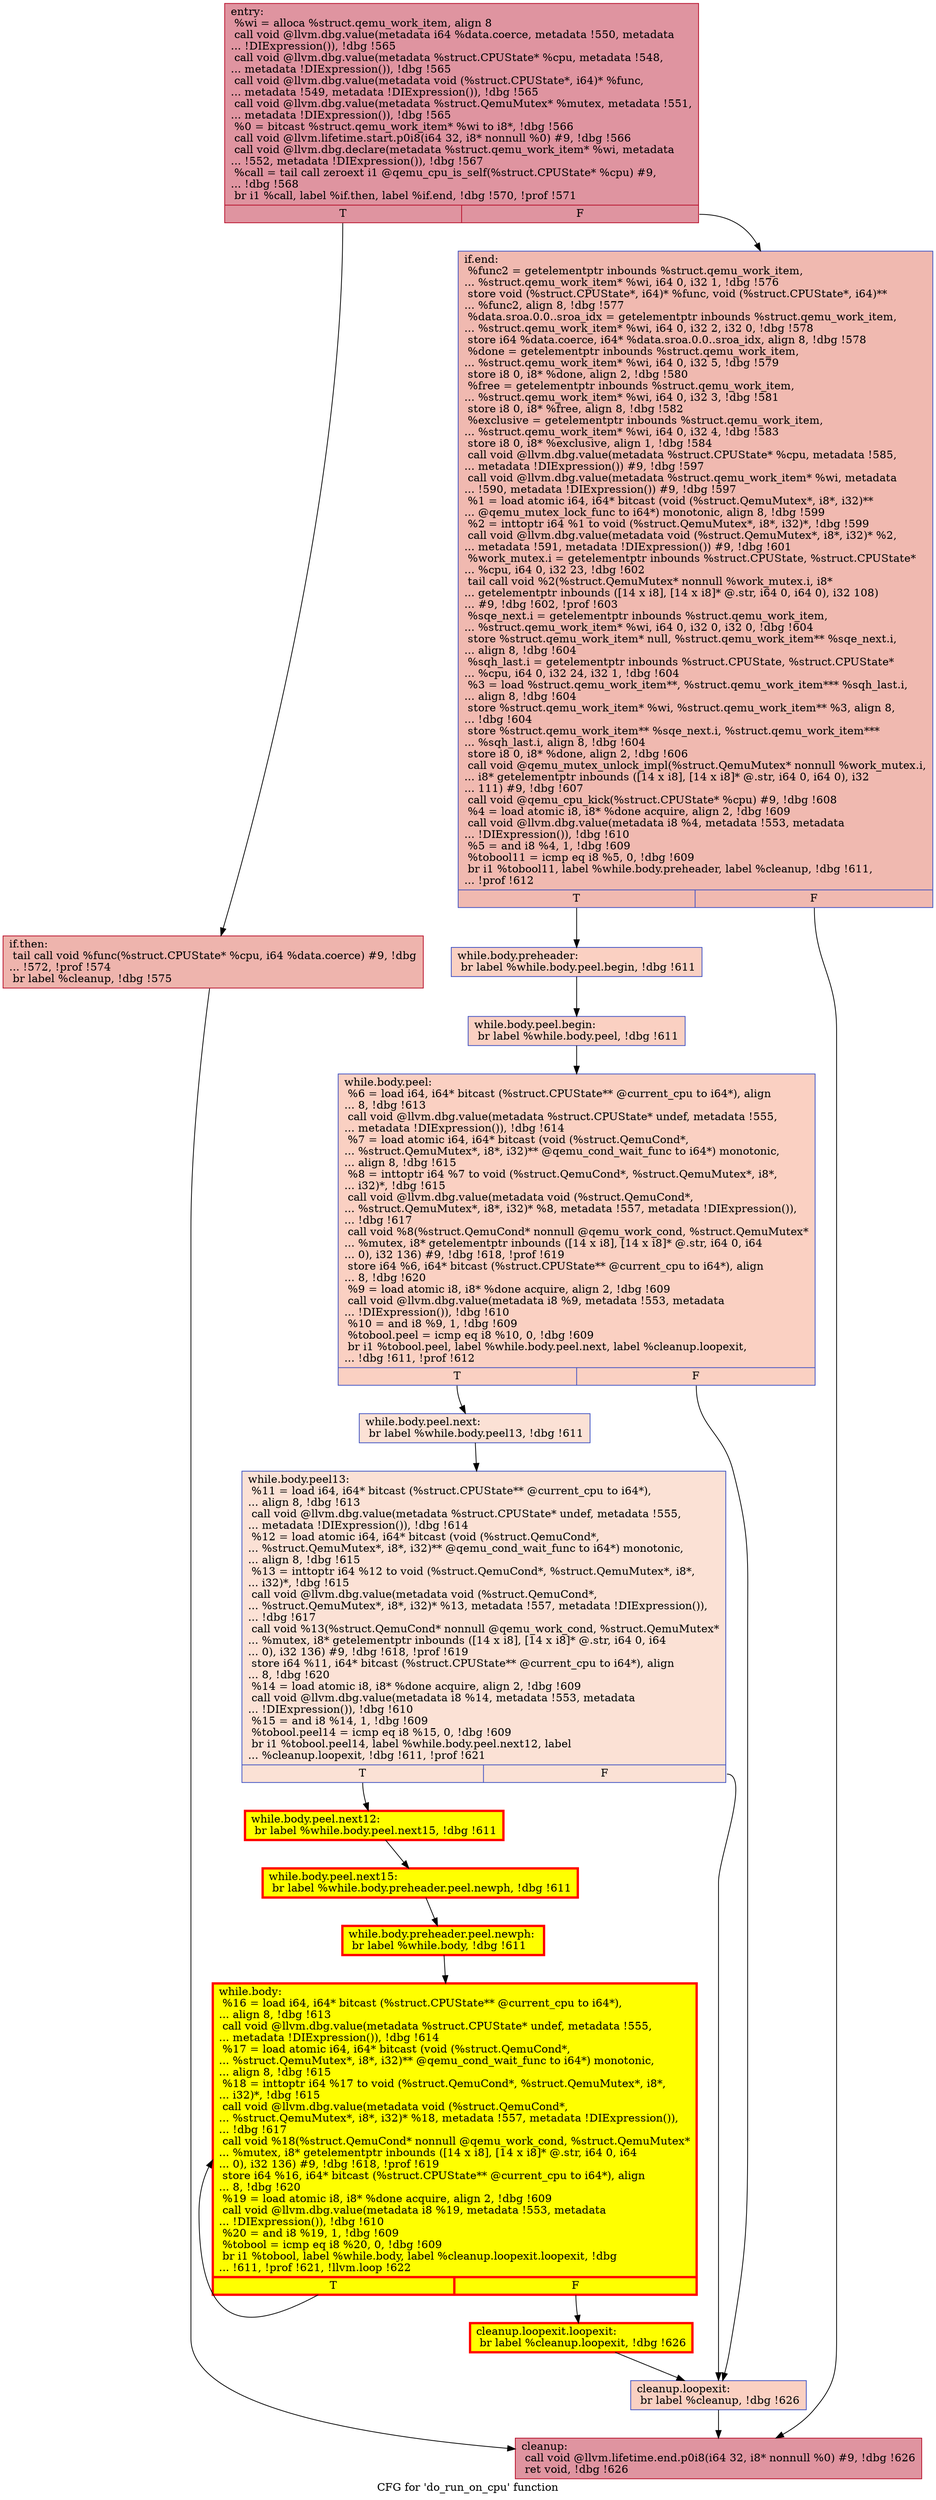 digraph "CFG for 'do_run_on_cpu' function" {
	label="CFG for 'do_run_on_cpu' function";

	Node0x562576a04bb0 [shape=record,color="#b70d28ff", style=filled, fillcolor="#b70d2870",label="{entry:\l  %wi = alloca %struct.qemu_work_item, align 8\l  call void @llvm.dbg.value(metadata i64 %data.coerce, metadata !550, metadata\l... !DIExpression()), !dbg !565\l  call void @llvm.dbg.value(metadata %struct.CPUState* %cpu, metadata !548,\l... metadata !DIExpression()), !dbg !565\l  call void @llvm.dbg.value(metadata void (%struct.CPUState*, i64)* %func,\l... metadata !549, metadata !DIExpression()), !dbg !565\l  call void @llvm.dbg.value(metadata %struct.QemuMutex* %mutex, metadata !551,\l... metadata !DIExpression()), !dbg !565\l  %0 = bitcast %struct.qemu_work_item* %wi to i8*, !dbg !566\l  call void @llvm.lifetime.start.p0i8(i64 32, i8* nonnull %0) #9, !dbg !566\l  call void @llvm.dbg.declare(metadata %struct.qemu_work_item* %wi, metadata\l... !552, metadata !DIExpression()), !dbg !567\l  %call = tail call zeroext i1 @qemu_cpu_is_self(%struct.CPUState* %cpu) #9,\l... !dbg !568\l  br i1 %call, label %if.then, label %if.end, !dbg !570, !prof !571\l|{<s0>T|<s1>F}}"];
	Node0x562576a04bb0:s0 -> Node0x562576a0c7a0;
	Node0x562576a04bb0:s1 -> Node0x562576a0c7f0;
	Node0x562576a0c7a0 [shape=record,color="#b70d28ff", style=filled, fillcolor="#d8564670",label="{if.then:                                          \l  tail call void %func(%struct.CPUState* %cpu, i64 %data.coerce) #9, !dbg\l... !572, !prof !574\l  br label %cleanup, !dbg !575\l}"];
	Node0x562576a0c7a0 -> Node0x562576a0d810;
	Node0x562576a0c7f0 [shape=record,color="#3d50c3ff", style=filled, fillcolor="#de614d70",label="{if.end:                                           \l  %func2 = getelementptr inbounds %struct.qemu_work_item,\l... %struct.qemu_work_item* %wi, i64 0, i32 1, !dbg !576\l  store void (%struct.CPUState*, i64)* %func, void (%struct.CPUState*, i64)**\l... %func2, align 8, !dbg !577\l  %data.sroa.0.0..sroa_idx = getelementptr inbounds %struct.qemu_work_item,\l... %struct.qemu_work_item* %wi, i64 0, i32 2, i32 0, !dbg !578\l  store i64 %data.coerce, i64* %data.sroa.0.0..sroa_idx, align 8, !dbg !578\l  %done = getelementptr inbounds %struct.qemu_work_item,\l... %struct.qemu_work_item* %wi, i64 0, i32 5, !dbg !579\l  store i8 0, i8* %done, align 2, !dbg !580\l  %free = getelementptr inbounds %struct.qemu_work_item,\l... %struct.qemu_work_item* %wi, i64 0, i32 3, !dbg !581\l  store i8 0, i8* %free, align 8, !dbg !582\l  %exclusive = getelementptr inbounds %struct.qemu_work_item,\l... %struct.qemu_work_item* %wi, i64 0, i32 4, !dbg !583\l  store i8 0, i8* %exclusive, align 1, !dbg !584\l  call void @llvm.dbg.value(metadata %struct.CPUState* %cpu, metadata !585,\l... metadata !DIExpression()) #9, !dbg !597\l  call void @llvm.dbg.value(metadata %struct.qemu_work_item* %wi, metadata\l... !590, metadata !DIExpression()) #9, !dbg !597\l  %1 = load atomic i64, i64* bitcast (void (%struct.QemuMutex*, i8*, i32)**\l... @qemu_mutex_lock_func to i64*) monotonic, align 8, !dbg !599\l  %2 = inttoptr i64 %1 to void (%struct.QemuMutex*, i8*, i32)*, !dbg !599\l  call void @llvm.dbg.value(metadata void (%struct.QemuMutex*, i8*, i32)* %2,\l... metadata !591, metadata !DIExpression()) #9, !dbg !601\l  %work_mutex.i = getelementptr inbounds %struct.CPUState, %struct.CPUState*\l... %cpu, i64 0, i32 23, !dbg !602\l  tail call void %2(%struct.QemuMutex* nonnull %work_mutex.i, i8*\l... getelementptr inbounds ([14 x i8], [14 x i8]* @.str, i64 0, i64 0), i32 108)\l... #9, !dbg !602, !prof !603\l  %sqe_next.i = getelementptr inbounds %struct.qemu_work_item,\l... %struct.qemu_work_item* %wi, i64 0, i32 0, i32 0, !dbg !604\l  store %struct.qemu_work_item* null, %struct.qemu_work_item** %sqe_next.i,\l... align 8, !dbg !604\l  %sqh_last.i = getelementptr inbounds %struct.CPUState, %struct.CPUState*\l... %cpu, i64 0, i32 24, i32 1, !dbg !604\l  %3 = load %struct.qemu_work_item**, %struct.qemu_work_item*** %sqh_last.i,\l... align 8, !dbg !604\l  store %struct.qemu_work_item* %wi, %struct.qemu_work_item** %3, align 8,\l... !dbg !604\l  store %struct.qemu_work_item** %sqe_next.i, %struct.qemu_work_item***\l... %sqh_last.i, align 8, !dbg !604\l  store i8 0, i8* %done, align 2, !dbg !606\l  call void @qemu_mutex_unlock_impl(%struct.QemuMutex* nonnull %work_mutex.i,\l... i8* getelementptr inbounds ([14 x i8], [14 x i8]* @.str, i64 0, i64 0), i32\l... 111) #9, !dbg !607\l  call void @qemu_cpu_kick(%struct.CPUState* %cpu) #9, !dbg !608\l  %4 = load atomic i8, i8* %done acquire, align 2, !dbg !609\l  call void @llvm.dbg.value(metadata i8 %4, metadata !553, metadata\l... !DIExpression()), !dbg !610\l  %5 = and i8 %4, 1, !dbg !609\l  %tobool11 = icmp eq i8 %5, 0, !dbg !609\l  br i1 %tobool11, label %while.body.preheader, label %cleanup, !dbg !611,\l... !prof !612\l|{<s0>T|<s1>F}}"];
	Node0x562576a0c7f0:s0 -> Node0x562576aa7740;
	Node0x562576a0c7f0:s1 -> Node0x562576a0d810;
	Node0x562576aa7740 [shape=record,color="#3d50c3ff", style=filled, fillcolor="#f3947570",label="{while.body.preheader:                             \l  br label %while.body.peel.begin, !dbg !611\l}"];
	Node0x562576aa7740 -> Node0x562576a5b9f0;
	Node0x562576a5b9f0 [shape=record,color="#3d50c3ff", style=filled, fillcolor="#f3947570",label="{while.body.peel.begin:                            \l  br label %while.body.peel, !dbg !611\l}"];
	Node0x562576a5b9f0 -> Node0x562576b70aa0;
	Node0x562576b70aa0 [shape=record,color="#3d50c3ff", style=filled, fillcolor="#f3947570",label="{while.body.peel:                                  \l  %6 = load i64, i64* bitcast (%struct.CPUState** @current_cpu to i64*), align\l... 8, !dbg !613\l  call void @llvm.dbg.value(metadata %struct.CPUState* undef, metadata !555,\l... metadata !DIExpression()), !dbg !614\l  %7 = load atomic i64, i64* bitcast (void (%struct.QemuCond*,\l... %struct.QemuMutex*, i8*, i32)** @qemu_cond_wait_func to i64*) monotonic,\l... align 8, !dbg !615\l  %8 = inttoptr i64 %7 to void (%struct.QemuCond*, %struct.QemuMutex*, i8*,\l... i32)*, !dbg !615\l  call void @llvm.dbg.value(metadata void (%struct.QemuCond*,\l... %struct.QemuMutex*, i8*, i32)* %8, metadata !557, metadata !DIExpression()),\l... !dbg !617\l  call void %8(%struct.QemuCond* nonnull @qemu_work_cond, %struct.QemuMutex*\l... %mutex, i8* getelementptr inbounds ([14 x i8], [14 x i8]* @.str, i64 0, i64\l... 0), i32 136) #9, !dbg !618, !prof !619\l  store i64 %6, i64* bitcast (%struct.CPUState** @current_cpu to i64*), align\l... 8, !dbg !620\l  %9 = load atomic i8, i8* %done acquire, align 2, !dbg !609\l  call void @llvm.dbg.value(metadata i8 %9, metadata !553, metadata\l... !DIExpression()), !dbg !610\l  %10 = and i8 %9, 1, !dbg !609\l  %tobool.peel = icmp eq i8 %10, 0, !dbg !609\l  br i1 %tobool.peel, label %while.body.peel.next, label %cleanup.loopexit,\l... !dbg !611, !prof !612\l|{<s0>T|<s1>F}}"];
	Node0x562576b70aa0:s0 -> Node0x562576a7a220;
	Node0x562576b70aa0:s1 -> Node0x562576b3e400;
	Node0x562576a7a220 [shape=record,color="#3d50c3ff", style=filled, fillcolor="#f7bca170",label="{while.body.peel.next:                             \l  br label %while.body.peel13, !dbg !611\l}"];
	Node0x562576a7a220 -> Node0x5625769ec640;
	Node0x5625769ec640 [shape=record,color="#3d50c3ff", style=filled, fillcolor="#f7bca170",label="{while.body.peel13:                                \l  %11 = load i64, i64* bitcast (%struct.CPUState** @current_cpu to i64*),\l... align 8, !dbg !613\l  call void @llvm.dbg.value(metadata %struct.CPUState* undef, metadata !555,\l... metadata !DIExpression()), !dbg !614\l  %12 = load atomic i64, i64* bitcast (void (%struct.QemuCond*,\l... %struct.QemuMutex*, i8*, i32)** @qemu_cond_wait_func to i64*) monotonic,\l... align 8, !dbg !615\l  %13 = inttoptr i64 %12 to void (%struct.QemuCond*, %struct.QemuMutex*, i8*,\l... i32)*, !dbg !615\l  call void @llvm.dbg.value(metadata void (%struct.QemuCond*,\l... %struct.QemuMutex*, i8*, i32)* %13, metadata !557, metadata !DIExpression()),\l... !dbg !617\l  call void %13(%struct.QemuCond* nonnull @qemu_work_cond, %struct.QemuMutex*\l... %mutex, i8* getelementptr inbounds ([14 x i8], [14 x i8]* @.str, i64 0, i64\l... 0), i32 136) #9, !dbg !618, !prof !619\l  store i64 %11, i64* bitcast (%struct.CPUState** @current_cpu to i64*), align\l... 8, !dbg !620\l  %14 = load atomic i8, i8* %done acquire, align 2, !dbg !609\l  call void @llvm.dbg.value(metadata i8 %14, metadata !553, metadata\l... !DIExpression()), !dbg !610\l  %15 = and i8 %14, 1, !dbg !609\l  %tobool.peel14 = icmp eq i8 %15, 0, !dbg !609\l  br i1 %tobool.peel14, label %while.body.peel.next12, label\l... %cleanup.loopexit, !dbg !611, !prof !621\l|{<s0>T|<s1>F}}"];
	Node0x5625769ec640:s0 -> Node0x562576a73d60;
	Node0x5625769ec640:s1 -> Node0x562576b3e400;
	Node0x562576a73d60 [shape=record,penwidth=3.0, style="filled", color="red", fillcolor="yellow",label="{while.body.peel.next12:                           \l  br label %while.body.peel.next15, !dbg !611\l}"];
	Node0x562576a73d60 -> Node0x562576b7a0e0;
	Node0x562576b7a0e0 [shape=record,penwidth=3.0, style="filled", color="red", fillcolor="yellow",label="{while.body.peel.next15:                           \l  br label %while.body.preheader.peel.newph, !dbg !611\l}"];
	Node0x562576b7a0e0 -> Node0x562576b7c310;
	Node0x562576b7c310 [shape=record,penwidth=3.0, style="filled", color="red", fillcolor="yellow",label="{while.body.preheader.peel.newph:                  \l  br label %while.body, !dbg !611\l}"];
	Node0x562576b7c310 -> Node0x562576a101a0;
	Node0x562576a101a0 [shape=record,penwidth=3.0, style="filled", color="red", fillcolor="yellow",label="{while.body:                                       \l  %16 = load i64, i64* bitcast (%struct.CPUState** @current_cpu to i64*),\l... align 8, !dbg !613\l  call void @llvm.dbg.value(metadata %struct.CPUState* undef, metadata !555,\l... metadata !DIExpression()), !dbg !614\l  %17 = load atomic i64, i64* bitcast (void (%struct.QemuCond*,\l... %struct.QemuMutex*, i8*, i32)** @qemu_cond_wait_func to i64*) monotonic,\l... align 8, !dbg !615\l  %18 = inttoptr i64 %17 to void (%struct.QemuCond*, %struct.QemuMutex*, i8*,\l... i32)*, !dbg !615\l  call void @llvm.dbg.value(metadata void (%struct.QemuCond*,\l... %struct.QemuMutex*, i8*, i32)* %18, metadata !557, metadata !DIExpression()),\l... !dbg !617\l  call void %18(%struct.QemuCond* nonnull @qemu_work_cond, %struct.QemuMutex*\l... %mutex, i8* getelementptr inbounds ([14 x i8], [14 x i8]* @.str, i64 0, i64\l... 0), i32 136) #9, !dbg !618, !prof !619\l  store i64 %16, i64* bitcast (%struct.CPUState** @current_cpu to i64*), align\l... 8, !dbg !620\l  %19 = load atomic i8, i8* %done acquire, align 2, !dbg !609\l  call void @llvm.dbg.value(metadata i8 %19, metadata !553, metadata\l... !DIExpression()), !dbg !610\l  %20 = and i8 %19, 1, !dbg !609\l  %tobool = icmp eq i8 %20, 0, !dbg !609\l  br i1 %tobool, label %while.body, label %cleanup.loopexit.loopexit, !dbg\l... !611, !prof !621, !llvm.loop !622\l|{<s0>T|<s1>F}}"];
	Node0x562576a101a0:s0 -> Node0x562576a101a0;
	Node0x562576a101a0:s1 -> Node0x562576b93500;
	Node0x562576b93500 [shape=record,penwidth=3.0, style="filled", color="red", fillcolor="yellow",label="{cleanup.loopexit.loopexit:                        \l  br label %cleanup.loopexit, !dbg !626\l}"];
	Node0x562576b93500 -> Node0x562576b3e400;
	Node0x562576b3e400 [shape=record,color="#3d50c3ff", style=filled, fillcolor="#f3947570",label="{cleanup.loopexit:                                 \l  br label %cleanup, !dbg !626\l}"];
	Node0x562576b3e400 -> Node0x562576a0d810;
	Node0x562576a0d810 [shape=record,color="#b70d28ff", style=filled, fillcolor="#b70d2870",label="{cleanup:                                          \l  call void @llvm.lifetime.end.p0i8(i64 32, i8* nonnull %0) #9, !dbg !626\l  ret void, !dbg !626\l}"];
}
